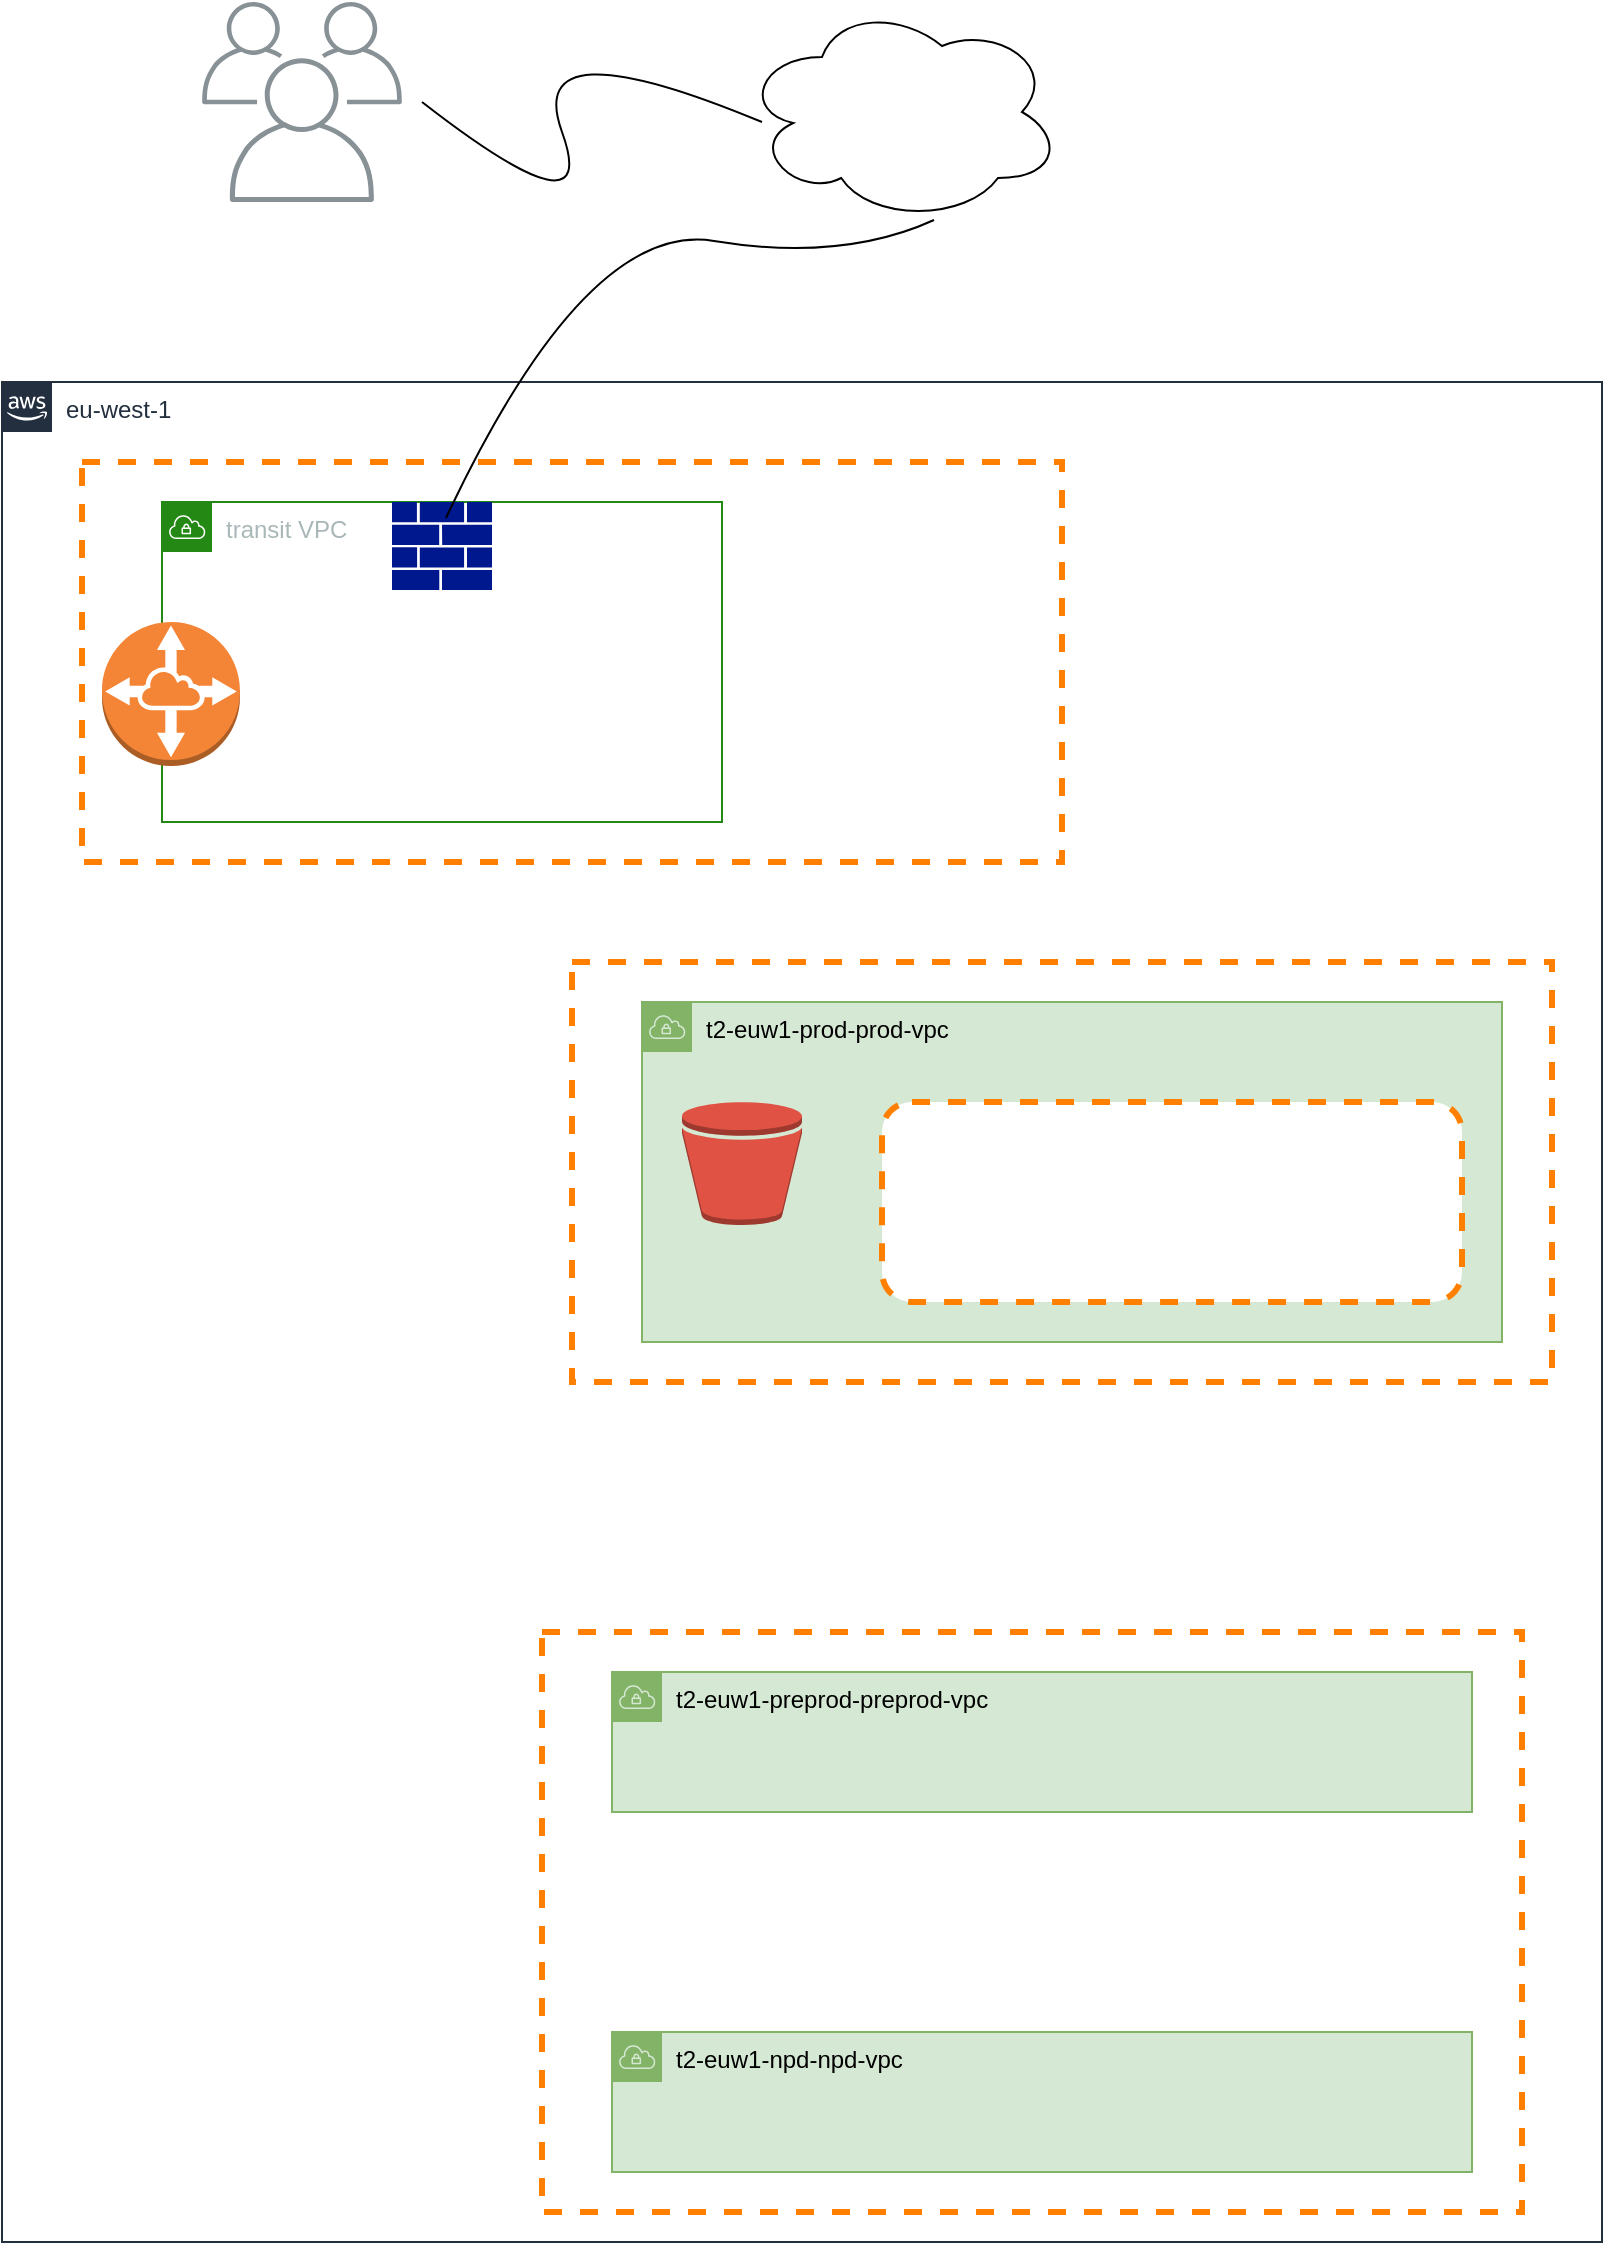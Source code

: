 <mxfile version="12.1.7" type="github" pages="1">
  <diagram id="AgFNPmUwI7FCC3qCHC8m" name="Page-1">
    <mxGraphModel dx="1075" dy="707" grid="1" gridSize="10" guides="1" tooltips="1" connect="1" arrows="1" fold="1" page="1" pageScale="1" pageWidth="850" pageHeight="1100" math="0" shadow="0">
      <root>
        <mxCell id="0"/>
        <mxCell id="1" parent="0"/>
        <mxCell id="zL1g296u3StJtW_o17jf-5" value="eu-west-1" style="points=[[0,0],[0.25,0],[0.5,0],[0.75,0],[1,0],[1,0.25],[1,0.5],[1,0.75],[1,1],[0.75,1],[0.5,1],[0.25,1],[0,1],[0,0.75],[0,0.5],[0,0.25]];outlineConnect=0;gradientColor=none;html=1;whiteSpace=wrap;fontSize=12;fontStyle=0;shape=mxgraph.aws4.group;grIcon=mxgraph.aws4.group_aws_cloud_alt;strokeColor=#232F3E;fillColor=none;verticalAlign=top;align=left;spacingLeft=30;fontColor=#232F3E;dashed=0;" vertex="1" parent="1">
          <mxGeometry x="40" y="240" width="800" height="930" as="geometry"/>
        </mxCell>
        <mxCell id="zL1g296u3StJtW_o17jf-14" value="" style="rounded=0;whiteSpace=wrap;html=1;fillColor=none;dashed=1;strokeWidth=3;strokeColor=#FF8000;" vertex="1" parent="1">
          <mxGeometry x="325" y="530" width="490" height="210" as="geometry"/>
        </mxCell>
        <mxCell id="zL1g296u3StJtW_o17jf-7" value="" style="rounded=0;whiteSpace=wrap;html=1;fillColor=none;dashed=1;strokeWidth=3;strokeColor=#FF8000;" vertex="1" parent="1">
          <mxGeometry x="80" y="280" width="490" height="200" as="geometry"/>
        </mxCell>
        <mxCell id="zL1g296u3StJtW_o17jf-1" value="" style="outlineConnect=0;gradientColor=none;fontColor=#545B64;strokeColor=none;fillColor=#879196;dashed=0;verticalLabelPosition=bottom;verticalAlign=top;align=center;html=1;fontSize=12;fontStyle=0;aspect=fixed;shape=mxgraph.aws4.illustration_users;pointerEvents=1" vertex="1" parent="1">
          <mxGeometry x="140" y="50" width="100" height="100" as="geometry"/>
        </mxCell>
        <mxCell id="zL1g296u3StJtW_o17jf-4" value="" style="ellipse;shape=cloud;whiteSpace=wrap;html=1;" vertex="1" parent="1">
          <mxGeometry x="410" y="50" width="160" height="110" as="geometry"/>
        </mxCell>
        <mxCell id="zL1g296u3StJtW_o17jf-6" value="transit VPC" style="points=[[0,0],[0.25,0],[0.5,0],[0.75,0],[1,0],[1,0.25],[1,0.5],[1,0.75],[1,1],[0.75,1],[0.5,1],[0.25,1],[0,1],[0,0.75],[0,0.5],[0,0.25]];outlineConnect=0;gradientColor=none;html=1;whiteSpace=wrap;fontSize=12;fontStyle=0;shape=mxgraph.aws4.group;grIcon=mxgraph.aws4.group_vpc;strokeColor=#248814;fillColor=none;verticalAlign=top;align=left;spacingLeft=30;fontColor=#AAB7B8;dashed=0;" vertex="1" parent="1">
          <mxGeometry x="120" y="300" width="280" height="160" as="geometry"/>
        </mxCell>
        <mxCell id="zL1g296u3StJtW_o17jf-8" value="" style="outlineConnect=0;dashed=0;verticalLabelPosition=bottom;verticalAlign=top;align=center;html=1;shape=mxgraph.aws3.vpc_peering;fillColor=#F58536;gradientColor=none;strokeColor=#FF8000;strokeWidth=3;" vertex="1" parent="1">
          <mxGeometry x="90" y="360" width="69" height="72" as="geometry"/>
        </mxCell>
        <mxCell id="zL1g296u3StJtW_o17jf-9" value="" style="aspect=fixed;pointerEvents=1;shadow=0;dashed=0;html=1;strokeColor=none;labelPosition=center;verticalLabelPosition=bottom;verticalAlign=top;align=center;fillColor=#00188D;shape=mxgraph.mscae.enterprise.firewall" vertex="1" parent="1">
          <mxGeometry x="235" y="300" width="50" height="44" as="geometry"/>
        </mxCell>
        <mxCell id="zL1g296u3StJtW_o17jf-10" value="" style="curved=1;endArrow=none;html=1;endFill=0;" edge="1" parent="1">
          <mxGeometry width="50" height="50" relative="1" as="geometry">
            <mxPoint x="250" y="100" as="sourcePoint"/>
            <mxPoint x="420" y="110" as="targetPoint"/>
            <Array as="points">
              <mxPoint x="340" y="170"/>
              <mxPoint x="300" y="60"/>
            </Array>
          </mxGeometry>
        </mxCell>
        <mxCell id="zL1g296u3StJtW_o17jf-11" value="" style="curved=1;endArrow=none;html=1;entryX=0.6;entryY=0.991;entryDx=0;entryDy=0;entryPerimeter=0;exitX=0.54;exitY=0.182;exitDx=0;exitDy=0;exitPerimeter=0;endFill=0;" edge="1" parent="1" source="zL1g296u3StJtW_o17jf-9" target="zL1g296u3StJtW_o17jf-4">
          <mxGeometry width="50" height="50" relative="1" as="geometry">
            <mxPoint x="460" y="230" as="sourcePoint"/>
            <mxPoint x="510" y="180" as="targetPoint"/>
            <Array as="points">
              <mxPoint x="332" y="159"/>
              <mxPoint x="460" y="180"/>
            </Array>
          </mxGeometry>
        </mxCell>
        <mxCell id="zL1g296u3StJtW_o17jf-13" value="t2-euw1-prod-prod-vpc" style="points=[[0,0],[0.25,0],[0.5,0],[0.75,0],[1,0],[1,0.25],[1,0.5],[1,0.75],[1,1],[0.75,1],[0.5,1],[0.25,1],[0,1],[0,0.75],[0,0.5],[0,0.25]];outlineConnect=0;html=1;whiteSpace=wrap;fontSize=12;fontStyle=0;shape=mxgraph.aws4.group;grIcon=mxgraph.aws4.group_vpc;strokeColor=#82b366;fillColor=#d5e8d4;verticalAlign=top;align=left;spacingLeft=30;dashed=0;" vertex="1" parent="1">
          <mxGeometry x="360" y="550" width="430" height="170" as="geometry"/>
        </mxCell>
        <mxCell id="zL1g296u3StJtW_o17jf-15" value="" style="rounded=0;whiteSpace=wrap;html=1;fillColor=none;dashed=1;strokeWidth=3;strokeColor=#FF8000;" vertex="1" parent="1">
          <mxGeometry x="310" y="865" width="490" height="290" as="geometry"/>
        </mxCell>
        <mxCell id="zL1g296u3StJtW_o17jf-16" value="t2-euw1-preprod-preprod-vpc" style="points=[[0,0],[0.25,0],[0.5,0],[0.75,0],[1,0],[1,0.25],[1,0.5],[1,0.75],[1,1],[0.75,1],[0.5,1],[0.25,1],[0,1],[0,0.75],[0,0.5],[0,0.25]];outlineConnect=0;html=1;whiteSpace=wrap;fontSize=12;fontStyle=0;shape=mxgraph.aws4.group;grIcon=mxgraph.aws4.group_vpc;strokeColor=#82b366;fillColor=#d5e8d4;verticalAlign=top;align=left;spacingLeft=30;dashed=0;" vertex="1" parent="1">
          <mxGeometry x="345" y="885" width="430" height="70" as="geometry"/>
        </mxCell>
        <mxCell id="zL1g296u3StJtW_o17jf-17" value="t2-euw1-npd-npd-vpc" style="points=[[0,0],[0.25,0],[0.5,0],[0.75,0],[1,0],[1,0.25],[1,0.5],[1,0.75],[1,1],[0.75,1],[0.5,1],[0.25,1],[0,1],[0,0.75],[0,0.5],[0,0.25]];outlineConnect=0;html=1;whiteSpace=wrap;fontSize=12;fontStyle=0;shape=mxgraph.aws4.group;grIcon=mxgraph.aws4.group_vpc;strokeColor=#82b366;fillColor=#d5e8d4;verticalAlign=top;align=left;spacingLeft=30;dashed=0;" vertex="1" parent="1">
          <mxGeometry x="345" y="1065" width="430" height="70" as="geometry"/>
        </mxCell>
        <mxCell id="zL1g296u3StJtW_o17jf-19" value="" style="outlineConnect=0;dashed=0;verticalLabelPosition=bottom;verticalAlign=top;align=center;html=1;shape=mxgraph.aws3.bucket;fillColor=#E05243;gradientColor=none;strokeColor=#FF8000;strokeWidth=3;" vertex="1" parent="1">
          <mxGeometry x="380" y="600" width="60" height="61.5" as="geometry"/>
        </mxCell>
        <mxCell id="zL1g296u3StJtW_o17jf-20" value="" style="rounded=1;whiteSpace=wrap;html=1;dashed=1;strokeColor=#FF8000;strokeWidth=3;" vertex="1" parent="1">
          <mxGeometry x="480" y="600" width="290" height="100" as="geometry"/>
        </mxCell>
      </root>
    </mxGraphModel>
  </diagram>
</mxfile>
